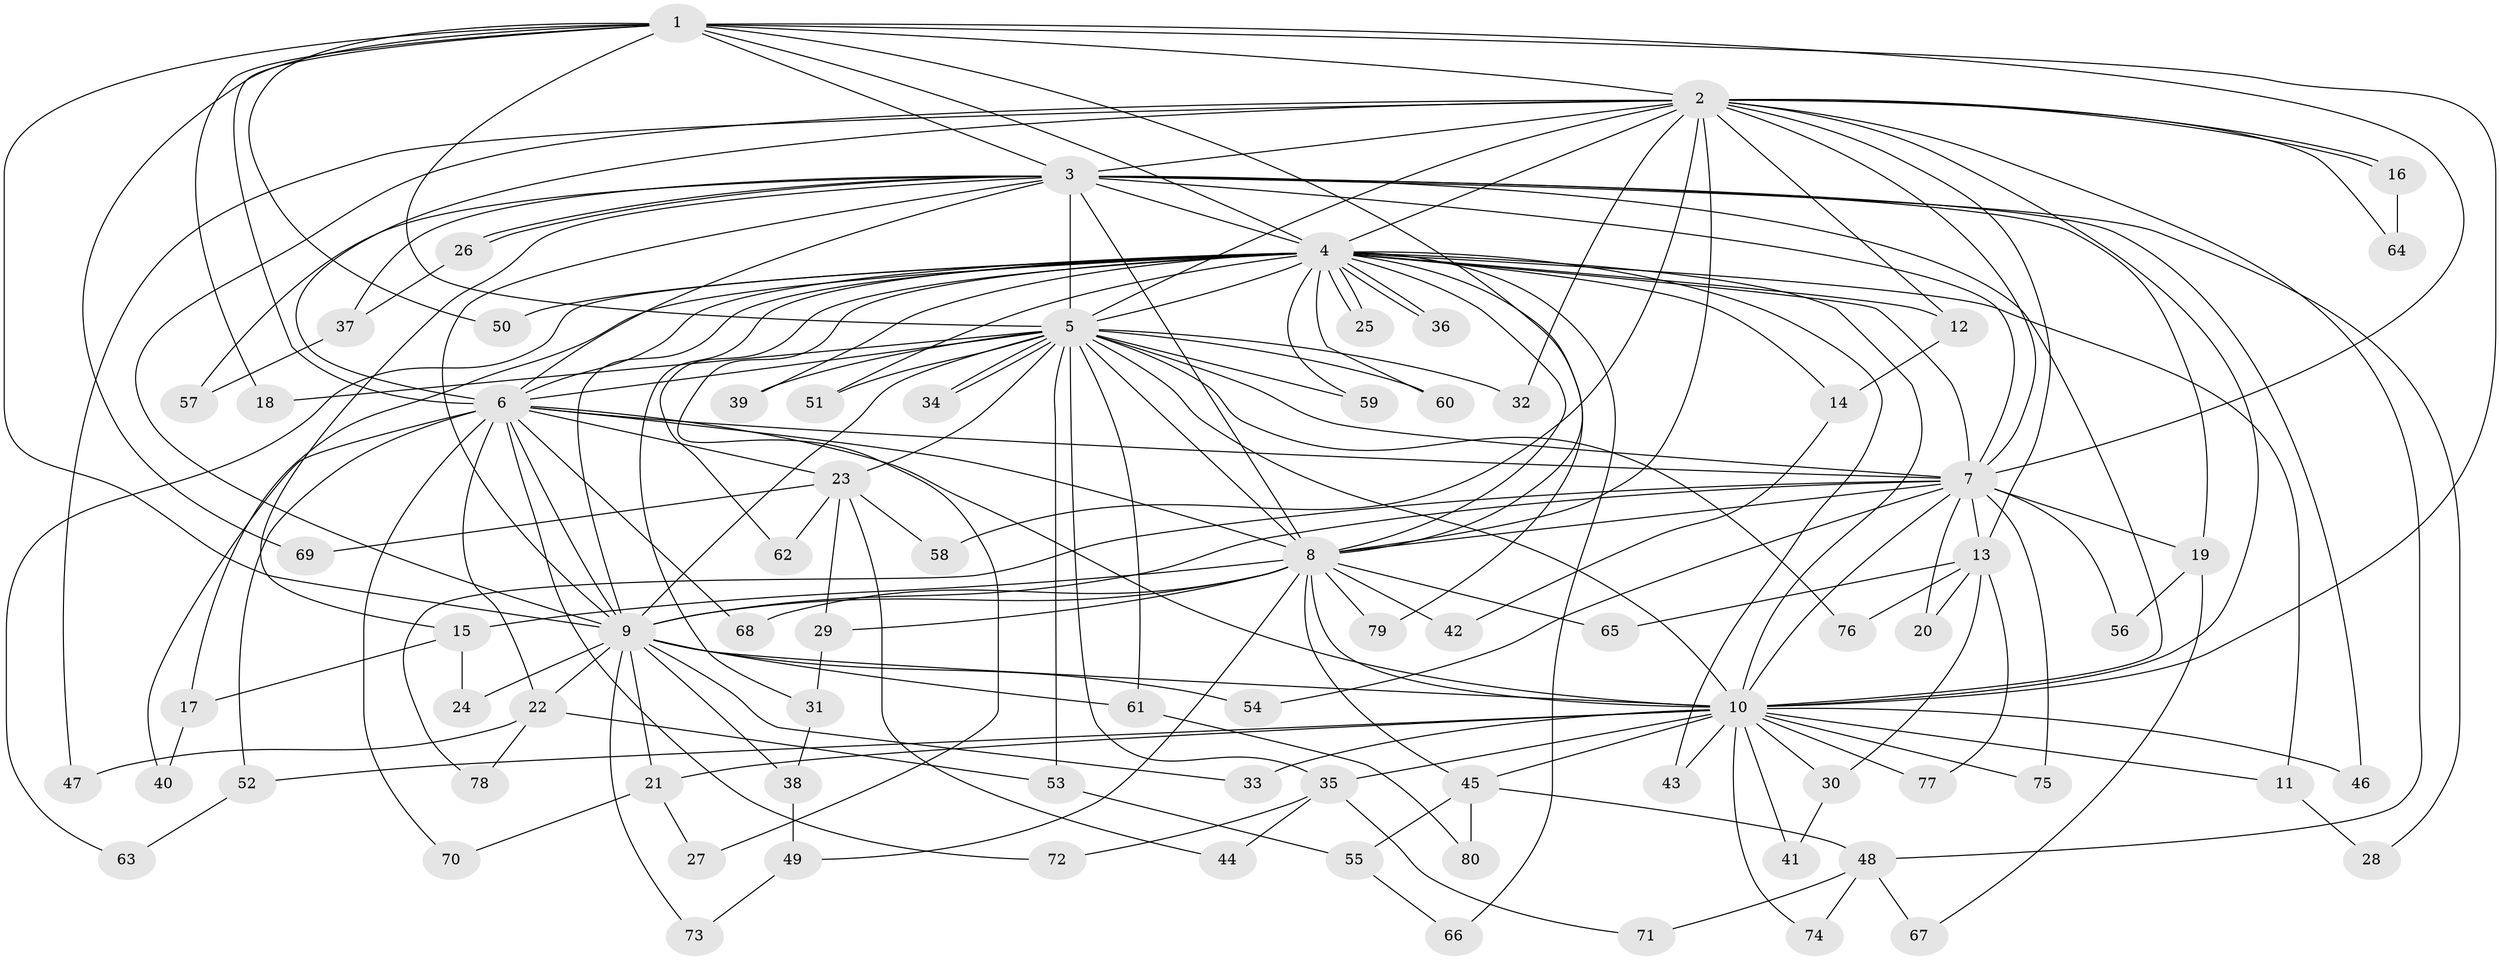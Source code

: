 // Generated by graph-tools (version 1.1) at 2025/13/03/09/25 04:13:52]
// undirected, 80 vertices, 185 edges
graph export_dot {
graph [start="1"]
  node [color=gray90,style=filled];
  1;
  2;
  3;
  4;
  5;
  6;
  7;
  8;
  9;
  10;
  11;
  12;
  13;
  14;
  15;
  16;
  17;
  18;
  19;
  20;
  21;
  22;
  23;
  24;
  25;
  26;
  27;
  28;
  29;
  30;
  31;
  32;
  33;
  34;
  35;
  36;
  37;
  38;
  39;
  40;
  41;
  42;
  43;
  44;
  45;
  46;
  47;
  48;
  49;
  50;
  51;
  52;
  53;
  54;
  55;
  56;
  57;
  58;
  59;
  60;
  61;
  62;
  63;
  64;
  65;
  66;
  67;
  68;
  69;
  70;
  71;
  72;
  73;
  74;
  75;
  76;
  77;
  78;
  79;
  80;
  1 -- 2;
  1 -- 3;
  1 -- 4;
  1 -- 5;
  1 -- 6;
  1 -- 7;
  1 -- 8;
  1 -- 9;
  1 -- 10;
  1 -- 18;
  1 -- 50;
  1 -- 69;
  2 -- 3;
  2 -- 4;
  2 -- 5;
  2 -- 6;
  2 -- 7;
  2 -- 8;
  2 -- 9;
  2 -- 10;
  2 -- 12;
  2 -- 13;
  2 -- 16;
  2 -- 16;
  2 -- 32;
  2 -- 47;
  2 -- 48;
  2 -- 58;
  2 -- 64;
  3 -- 4;
  3 -- 5;
  3 -- 6;
  3 -- 7;
  3 -- 8;
  3 -- 9;
  3 -- 10;
  3 -- 15;
  3 -- 19;
  3 -- 26;
  3 -- 26;
  3 -- 28;
  3 -- 37;
  3 -- 46;
  3 -- 57;
  4 -- 5;
  4 -- 6;
  4 -- 7;
  4 -- 8;
  4 -- 9;
  4 -- 10;
  4 -- 11;
  4 -- 12;
  4 -- 14;
  4 -- 17;
  4 -- 25;
  4 -- 25;
  4 -- 27;
  4 -- 31;
  4 -- 36;
  4 -- 36;
  4 -- 39;
  4 -- 43;
  4 -- 50;
  4 -- 51;
  4 -- 59;
  4 -- 60;
  4 -- 62;
  4 -- 63;
  4 -- 66;
  4 -- 79;
  5 -- 6;
  5 -- 7;
  5 -- 8;
  5 -- 9;
  5 -- 10;
  5 -- 18;
  5 -- 23;
  5 -- 32;
  5 -- 34;
  5 -- 34;
  5 -- 35;
  5 -- 39;
  5 -- 51;
  5 -- 53;
  5 -- 59;
  5 -- 60;
  5 -- 61;
  5 -- 76;
  6 -- 7;
  6 -- 8;
  6 -- 9;
  6 -- 10;
  6 -- 22;
  6 -- 23;
  6 -- 40;
  6 -- 52;
  6 -- 68;
  6 -- 70;
  6 -- 72;
  7 -- 8;
  7 -- 9;
  7 -- 10;
  7 -- 13;
  7 -- 19;
  7 -- 20;
  7 -- 54;
  7 -- 56;
  7 -- 75;
  7 -- 78;
  8 -- 9;
  8 -- 10;
  8 -- 15;
  8 -- 29;
  8 -- 42;
  8 -- 45;
  8 -- 49;
  8 -- 65;
  8 -- 68;
  8 -- 79;
  9 -- 10;
  9 -- 21;
  9 -- 22;
  9 -- 24;
  9 -- 33;
  9 -- 38;
  9 -- 54;
  9 -- 61;
  9 -- 73;
  10 -- 11;
  10 -- 21;
  10 -- 30;
  10 -- 33;
  10 -- 35;
  10 -- 41;
  10 -- 43;
  10 -- 45;
  10 -- 46;
  10 -- 52;
  10 -- 74;
  10 -- 75;
  10 -- 77;
  11 -- 28;
  12 -- 14;
  13 -- 20;
  13 -- 30;
  13 -- 65;
  13 -- 76;
  13 -- 77;
  14 -- 42;
  15 -- 17;
  15 -- 24;
  16 -- 64;
  17 -- 40;
  19 -- 56;
  19 -- 67;
  21 -- 27;
  21 -- 70;
  22 -- 47;
  22 -- 53;
  22 -- 78;
  23 -- 29;
  23 -- 44;
  23 -- 58;
  23 -- 62;
  23 -- 69;
  26 -- 37;
  29 -- 31;
  30 -- 41;
  31 -- 38;
  35 -- 44;
  35 -- 71;
  35 -- 72;
  37 -- 57;
  38 -- 49;
  45 -- 48;
  45 -- 55;
  45 -- 80;
  48 -- 67;
  48 -- 71;
  48 -- 74;
  49 -- 73;
  52 -- 63;
  53 -- 55;
  55 -- 66;
  61 -- 80;
}
